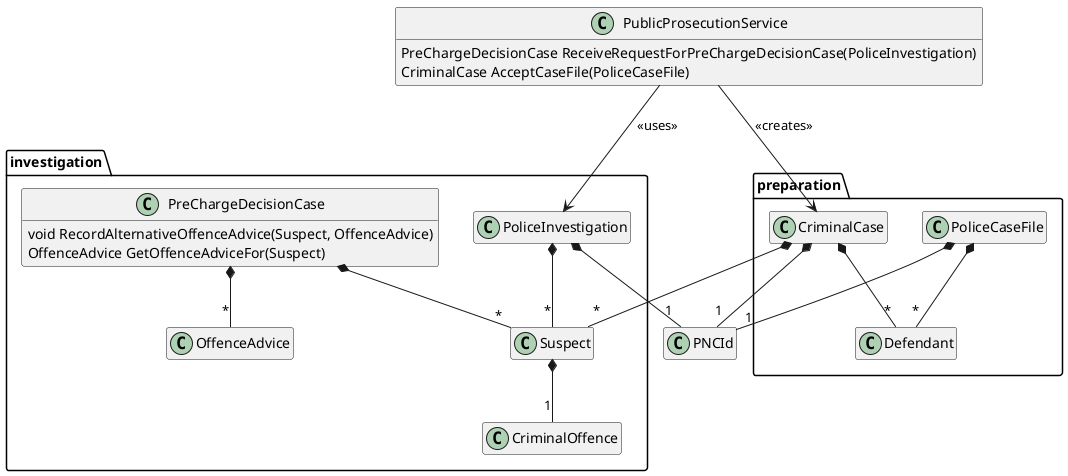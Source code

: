 @startuml Public Prosecution Service

hide empty members
hide empty methods

package investigation {
    class CriminalOffence {
    }

    class OffenceAdvice {
    }

    class PoliceInvestigation {
    }

    class PreChargeDecisionCase {
        void RecordAlternativeOffenceAdvice(Suspect, OffenceAdvice)
        OffenceAdvice GetOffenceAdviceFor(Suspect)
    }

    class Suspect    {
    }
}

package preparation {
    class CriminalCase {
    }

    class Defendant {
    }

    class PoliceCaseFile {
    }
}

class PNCId {
}

class PublicProsecutionService {
    PreChargeDecisionCase ReceiveRequestForPreChargeDecisionCase(PoliceInvestigation)
    CriminalCase AcceptCaseFile(PoliceCaseFile)
}

Suspect *-- "1" CriminalOffence

PoliceCaseFile *-- "1" PNCId

PoliceCaseFile *-- "*" Defendant

PoliceInvestigation *-- "1" PNCId

PoliceInvestigation *-- "*" Suspect

PreChargeDecisionCase *-- "*" Suspect

PreChargeDecisionCase *-- "*" OffenceAdvice

CriminalCase *-- "1" PNCId

CriminalCase *-- "*" Suspect

CriminalCase *-- "*" Defendant

PublicProsecutionService --> CriminalCase : <<creates>>

PublicProsecutionService --> PoliceInvestigation : <<uses>>

@enduml
